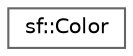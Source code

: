 digraph "Graphical Class Hierarchy"
{
 // LATEX_PDF_SIZE
  bgcolor="transparent";
  edge [fontname=Helvetica,fontsize=10,labelfontname=Helvetica,labelfontsize=10];
  node [fontname=Helvetica,fontsize=10,shape=box,height=0.2,width=0.4];
  rankdir="LR";
  Node0 [id="Node000000",label="sf::Color",height=0.2,width=0.4,color="grey40", fillcolor="white", style="filled",URL="$classsf_1_1_color.html",tooltip="Utility class for manipulating RGBA colors."];
}
